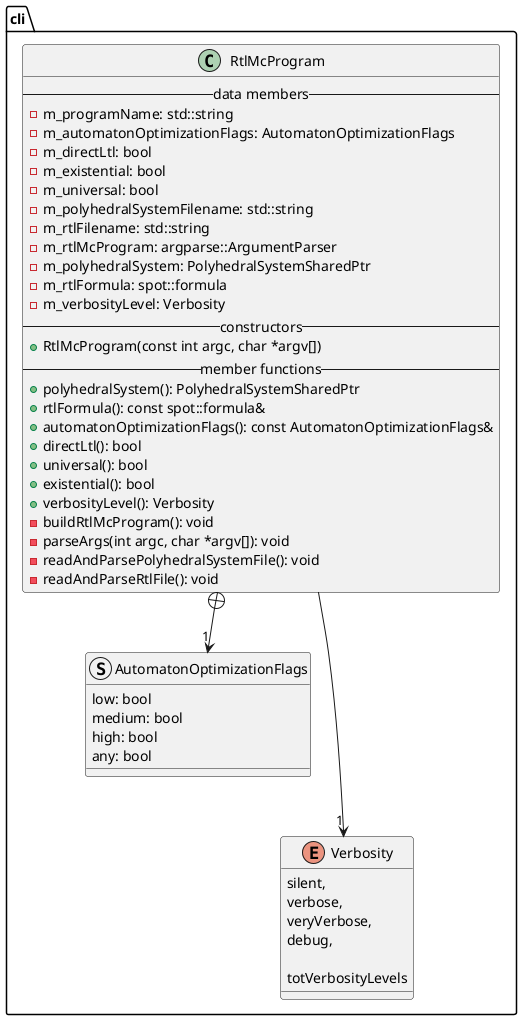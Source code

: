 @startuml

package cli {
    class RtlMcProgram {
        --data members--
        -m_programName: std::string
        -m_automatonOptimizationFlags: AutomatonOptimizationFlags
        -m_directLtl: bool
        -m_existential: bool
        -m_universal: bool
        -m_polyhedralSystemFilename: std::string
        -m_rtlFilename: std::string
        -m_rtlMcProgram: argparse::ArgumentParser
        -m_polyhedralSystem: PolyhedralSystemSharedPtr
        -m_rtlFormula: spot::formula
        -m_verbosityLevel: Verbosity
        --constructors--
        +RtlMcProgram(const int argc, char *argv[])
        --member functions--
        +polyhedralSystem(): PolyhedralSystemSharedPtr
        +rtlFormula(): const spot::formula&
        +automatonOptimizationFlags(): const AutomatonOptimizationFlags&
        +directLtl(): bool
        +universal(): bool
        +existential(): bool
        +verbosityLevel(): Verbosity
        -buildRtlMcProgram(): void
        -parseArgs(int argc, char *argv[]): void
        -readAndParsePolyhedralSystemFile(): void
        -readAndParseRtlFile(): void
    }

    struct AutomatonOptimizationFlags {
        low: bool
        medium: bool
        high: bool
        any: bool
    }

    enum Verbosity {
        silent,
        verbose,
        veryVerbose,
        debug,

        totVerbosityLevels
    }
}

RtlMcProgram +--> "1" AutomatonOptimizationFlags
RtlMcProgram ---> "1" Verbosity

@enduml
